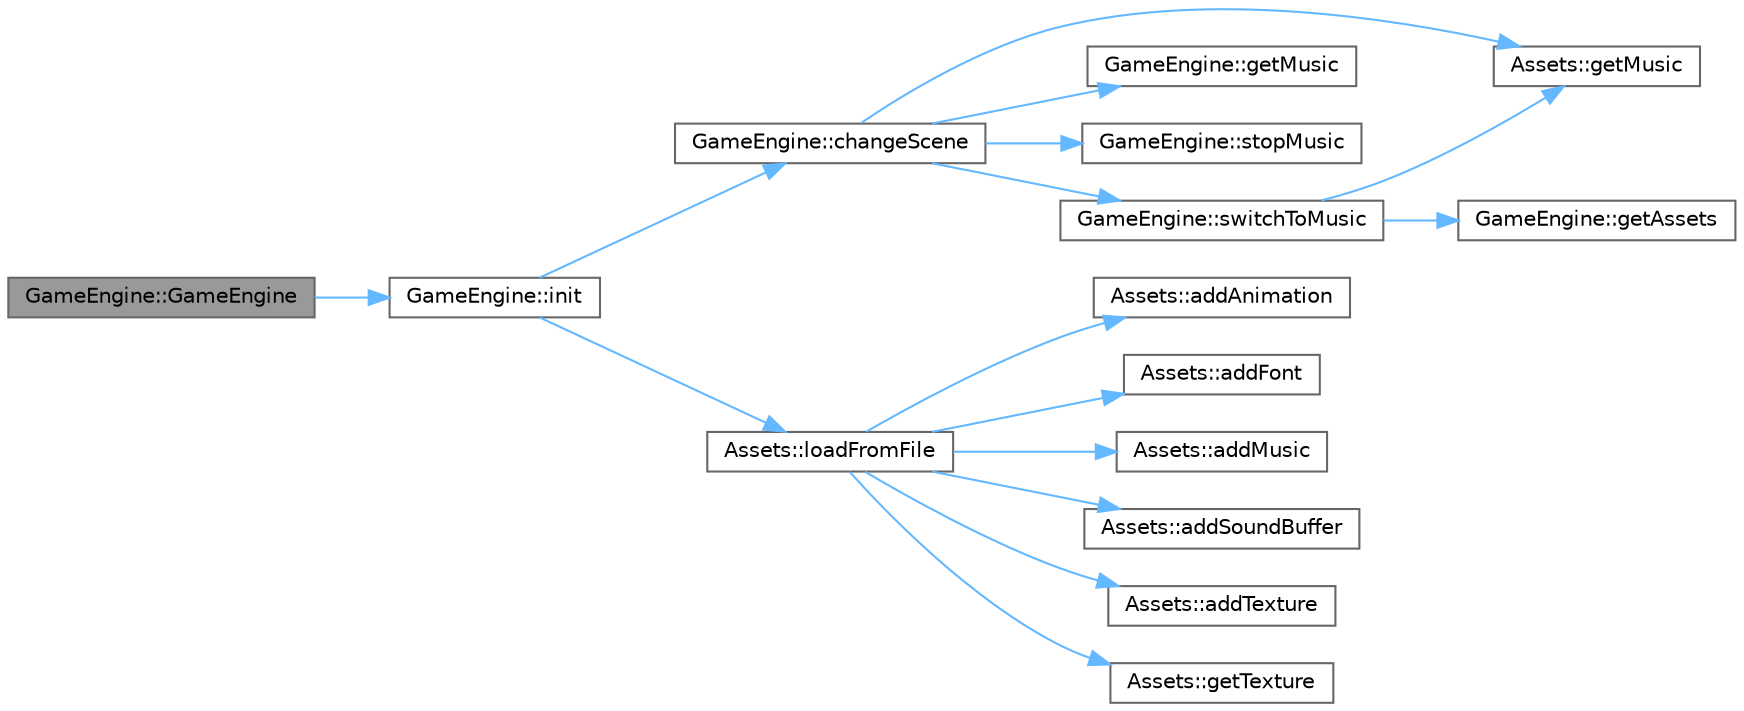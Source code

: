 digraph "GameEngine::GameEngine"
{
 // LATEX_PDF_SIZE
  bgcolor="transparent";
  edge [fontname=Helvetica,fontsize=10,labelfontname=Helvetica,labelfontsize=10];
  node [fontname=Helvetica,fontsize=10,shape=box,height=0.2,width=0.4];
  rankdir="LR";
  Node1 [id="Node000001",label="GameEngine::GameEngine",height=0.2,width=0.4,color="gray40", fillcolor="grey60", style="filled", fontcolor="black",tooltip=" "];
  Node1 -> Node2 [id="edge16_Node000001_Node000002",color="steelblue1",style="solid",tooltip=" "];
  Node2 [id="Node000002",label="GameEngine::init",height=0.2,width=0.4,color="grey40", fillcolor="white", style="filled",URL="$class_game_engine.html#afdc1acd2cec0663921353540226aa839",tooltip=" "];
  Node2 -> Node3 [id="edge17_Node000002_Node000003",color="steelblue1",style="solid",tooltip=" "];
  Node3 [id="Node000003",label="GameEngine::changeScene",height=0.2,width=0.4,color="grey40", fillcolor="white", style="filled",URL="$class_game_engine.html#a41a16489bd3b05403545a700f7f9e88e",tooltip=" "];
  Node3 -> Node4 [id="edge18_Node000003_Node000004",color="steelblue1",style="solid",tooltip=" "];
  Node4 [id="Node000004",label="Assets::getMusic",height=0.2,width=0.4,color="grey40", fillcolor="white", style="filled",URL="$class_assets.html#a8351d230cad9bc777061b69c839c5116",tooltip=" "];
  Node3 -> Node5 [id="edge19_Node000003_Node000005",color="steelblue1",style="solid",tooltip=" "];
  Node5 [id="Node000005",label="GameEngine::getMusic",height=0.2,width=0.4,color="grey40", fillcolor="white", style="filled",URL="$class_game_engine.html#a216acb74cf052d361aaa825a00e4c03a",tooltip=" "];
  Node3 -> Node6 [id="edge20_Node000003_Node000006",color="steelblue1",style="solid",tooltip=" "];
  Node6 [id="Node000006",label="GameEngine::stopMusic",height=0.2,width=0.4,color="grey40", fillcolor="white", style="filled",URL="$class_game_engine.html#ae6cae07b810c3a0cd859885ac2ecacb5",tooltip=" "];
  Node3 -> Node7 [id="edge21_Node000003_Node000007",color="steelblue1",style="solid",tooltip=" "];
  Node7 [id="Node000007",label="GameEngine::switchToMusic",height=0.2,width=0.4,color="grey40", fillcolor="white", style="filled",URL="$class_game_engine.html#aba79db1d04e0133ad1273ce885434117",tooltip=" "];
  Node7 -> Node8 [id="edge22_Node000007_Node000008",color="steelblue1",style="solid",tooltip=" "];
  Node8 [id="Node000008",label="GameEngine::getAssets",height=0.2,width=0.4,color="grey40", fillcolor="white", style="filled",URL="$class_game_engine.html#a2db9a2dd6d6cc9879ec988690837f09e",tooltip=" "];
  Node7 -> Node4 [id="edge23_Node000007_Node000004",color="steelblue1",style="solid",tooltip=" "];
  Node2 -> Node9 [id="edge24_Node000002_Node000009",color="steelblue1",style="solid",tooltip=" "];
  Node9 [id="Node000009",label="Assets::loadFromFile",height=0.2,width=0.4,color="grey40", fillcolor="white", style="filled",URL="$class_assets.html#a0bc45e2fee19dfd8e7fd75599d232a30",tooltip=" "];
  Node9 -> Node10 [id="edge25_Node000009_Node000010",color="steelblue1",style="solid",tooltip=" "];
  Node10 [id="Node000010",label="Assets::addAnimation",height=0.2,width=0.4,color="grey40", fillcolor="white", style="filled",URL="$class_assets.html#a84caed537de59ad01d5d7061b9b2aa06",tooltip=" "];
  Node9 -> Node11 [id="edge26_Node000009_Node000011",color="steelblue1",style="solid",tooltip=" "];
  Node11 [id="Node000011",label="Assets::addFont",height=0.2,width=0.4,color="grey40", fillcolor="white", style="filled",URL="$class_assets.html#a3378e3ae3e66e6395b05869df9dd5262",tooltip=" "];
  Node9 -> Node12 [id="edge27_Node000009_Node000012",color="steelblue1",style="solid",tooltip=" "];
  Node12 [id="Node000012",label="Assets::addMusic",height=0.2,width=0.4,color="grey40", fillcolor="white", style="filled",URL="$class_assets.html#a314c5e6b15285a50cc1debe298887f92",tooltip=" "];
  Node9 -> Node13 [id="edge28_Node000009_Node000013",color="steelblue1",style="solid",tooltip=" "];
  Node13 [id="Node000013",label="Assets::addSoundBuffer",height=0.2,width=0.4,color="grey40", fillcolor="white", style="filled",URL="$class_assets.html#a11cd15f30f4d1c68cc17e254eba69a16",tooltip=" "];
  Node9 -> Node14 [id="edge29_Node000009_Node000014",color="steelblue1",style="solid",tooltip=" "];
  Node14 [id="Node000014",label="Assets::addTexture",height=0.2,width=0.4,color="grey40", fillcolor="white", style="filled",URL="$class_assets.html#ab02c9f34cbb12ec541e2fc94b828df14",tooltip=" "];
  Node9 -> Node15 [id="edge30_Node000009_Node000015",color="steelblue1",style="solid",tooltip=" "];
  Node15 [id="Node000015",label="Assets::getTexture",height=0.2,width=0.4,color="grey40", fillcolor="white", style="filled",URL="$class_assets.html#a181004ad24f0fe14ec4d10a284c578c3",tooltip=" "];
}
